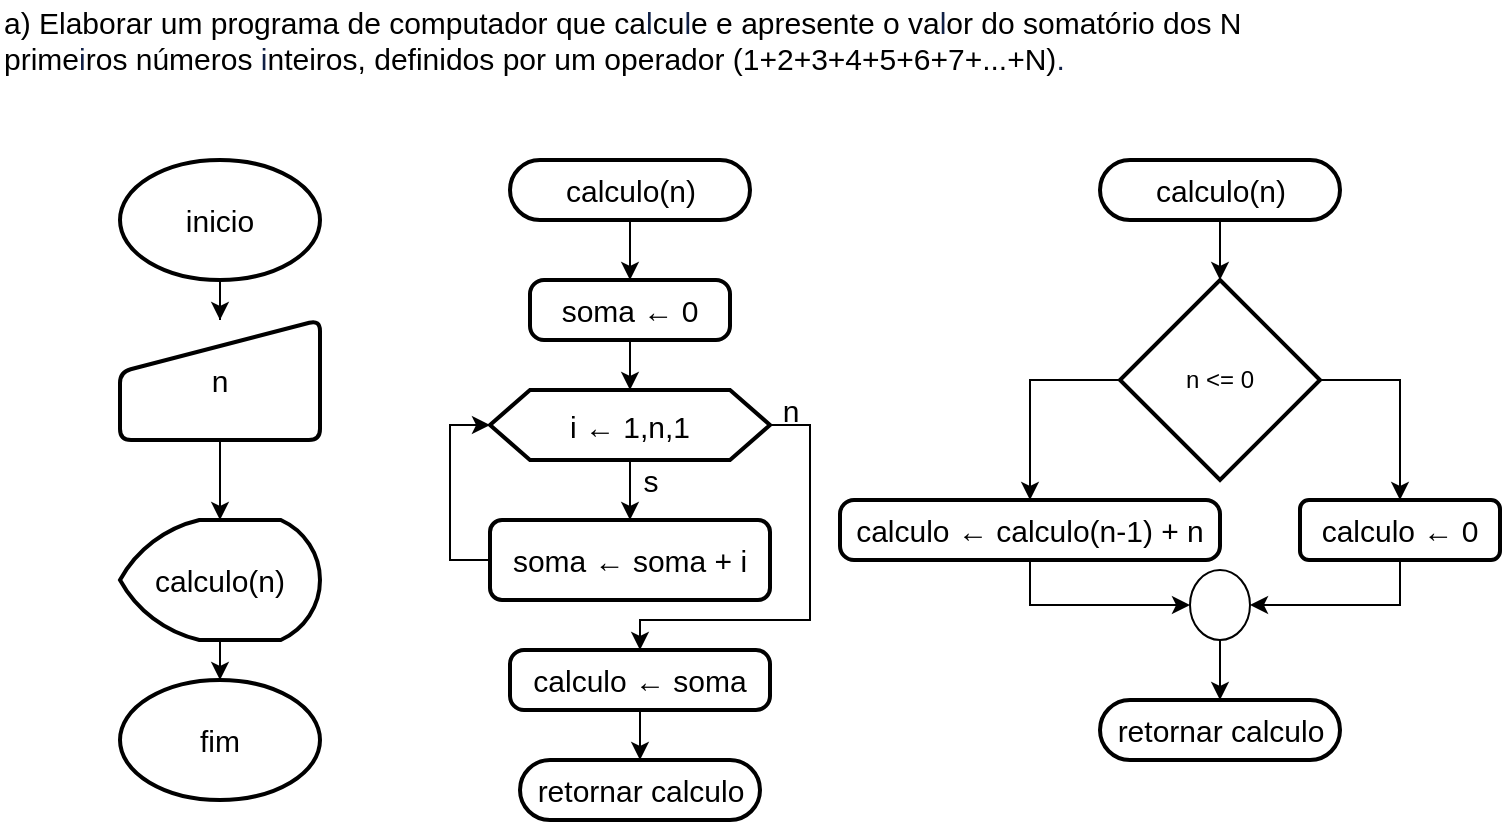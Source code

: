 <mxfile version="19.0.3" type="device"><diagram id="dK5LuMPrybZhbVXWX76m" name="Página-1"><mxGraphModel dx="1422" dy="865" grid="1" gridSize="10" guides="1" tooltips="1" connect="1" arrows="1" fold="1" page="1" pageScale="1" pageWidth="827" pageHeight="1169" math="0" shadow="0"><root><mxCell id="0"/><mxCell id="1" parent="0"/><mxCell id="H5reK4c3Yo_BoErTUfAm-2" value="&lt;span class=&quot;fontstyle0&quot; style=&quot;font-size: 15px;&quot;&gt;a) Elaborar um programa de computador que ca&lt;/span&gt;&lt;span style=&quot;color: rgb(16, 32, 70); font-size: 15px;&quot; class=&quot;fontstyle0&quot;&gt;l&lt;/span&gt;&lt;span class=&quot;fontstyle0&quot; style=&quot;font-size: 15px;&quot;&gt;cu&lt;/span&gt;&lt;span style=&quot;color: rgb(16, 32, 70); font-size: 15px;&quot; class=&quot;fontstyle0&quot;&gt;l&lt;/span&gt;&lt;span class=&quot;fontstyle0&quot; style=&quot;font-size: 15px;&quot;&gt;e e apresente o va&lt;/span&gt;&lt;span style=&quot;color: rgb(16, 32, 70); font-size: 15px;&quot; class=&quot;fontstyle0&quot;&gt;l&lt;/span&gt;&lt;span class=&quot;fontstyle0&quot; style=&quot;font-size: 15px;&quot;&gt;or do somatório dos N&lt;br style=&quot;font-size: 15px;&quot;&gt;prime&lt;/span&gt;&lt;span style=&quot;color: rgb(16, 32, 70); font-size: 15px;&quot; class=&quot;fontstyle0&quot;&gt;i&lt;/span&gt;&lt;span class=&quot;fontstyle0&quot; style=&quot;font-size: 15px;&quot;&gt;ros números &lt;/span&gt;&lt;span style=&quot;color: rgb(16, 32, 70); font-size: 15px;&quot; class=&quot;fontstyle0&quot;&gt;i&lt;/span&gt;&lt;span class=&quot;fontstyle0&quot; style=&quot;font-size: 15px;&quot;&gt;nteiros, definidos por um operador (1+2+3+4+5+6+7+...+N)&lt;/span&gt;&lt;span style=&quot;color: rgb(16, 32, 70); font-size: 15px;&quot; class=&quot;fontstyle0&quot;&gt;.&lt;/span&gt; " style="text;html=1;align=left;verticalAlign=middle;resizable=0;points=[];autosize=1;strokeColor=none;fillColor=none;fontSize=15;" vertex="1" parent="1"><mxGeometry width="630" height="40" as="geometry"/></mxCell><mxCell id="H5reK4c3Yo_BoErTUfAm-3" value="" style="edgeStyle=orthogonalEdgeStyle;rounded=0;orthogonalLoop=1;jettySize=auto;html=1;fontSize=15;" edge="1" parent="1" source="H5reK4c3Yo_BoErTUfAm-4" target="H5reK4c3Yo_BoErTUfAm-11"><mxGeometry relative="1" as="geometry"/></mxCell><mxCell id="H5reK4c3Yo_BoErTUfAm-4" value="calculo(n)" style="html=1;dashed=0;whitespace=wrap;shape=mxgraph.dfd.start;fontSize=15;strokeWidth=2;" vertex="1" parent="1"><mxGeometry x="255" y="80" width="120" height="30" as="geometry"/></mxCell><mxCell id="H5reK4c3Yo_BoErTUfAm-5" value="" style="edgeStyle=orthogonalEdgeStyle;rounded=0;orthogonalLoop=1;jettySize=auto;html=1;fontSize=15;" edge="1" parent="1" source="H5reK4c3Yo_BoErTUfAm-7" target="H5reK4c3Yo_BoErTUfAm-9"><mxGeometry relative="1" as="geometry"/></mxCell><mxCell id="H5reK4c3Yo_BoErTUfAm-25" style="edgeStyle=orthogonalEdgeStyle;rounded=0;orthogonalLoop=1;jettySize=auto;html=1;exitX=1;exitY=0.5;exitDx=0;exitDy=0;" edge="1" parent="1" source="H5reK4c3Yo_BoErTUfAm-7" target="H5reK4c3Yo_BoErTUfAm-24"><mxGeometry relative="1" as="geometry"><Array as="points"><mxPoint x="405" y="213"/><mxPoint x="405" y="310"/><mxPoint x="320" y="310"/></Array></mxGeometry></mxCell><mxCell id="H5reK4c3Yo_BoErTUfAm-7" value="i ← 1,n,1" style="shape=hexagon;perimeter=hexagonPerimeter2;whiteSpace=wrap;html=1;fixedSize=1;fontSize=15;dashed=0;strokeWidth=2;" vertex="1" parent="1"><mxGeometry x="245" y="195" width="140" height="35" as="geometry"/></mxCell><mxCell id="H5reK4c3Yo_BoErTUfAm-8" style="edgeStyle=orthogonalEdgeStyle;rounded=0;orthogonalLoop=1;jettySize=auto;html=1;exitX=0;exitY=0.5;exitDx=0;exitDy=0;entryX=0;entryY=0.5;entryDx=0;entryDy=0;fontSize=15;" edge="1" parent="1" source="H5reK4c3Yo_BoErTUfAm-9" target="H5reK4c3Yo_BoErTUfAm-7"><mxGeometry relative="1" as="geometry"/></mxCell><mxCell id="H5reK4c3Yo_BoErTUfAm-9" value="soma ← soma + i" style="rounded=1;whiteSpace=wrap;html=1;fontSize=15;dashed=0;strokeWidth=2;" vertex="1" parent="1"><mxGeometry x="245" y="260" width="140" height="40" as="geometry"/></mxCell><mxCell id="H5reK4c3Yo_BoErTUfAm-10" value="" style="edgeStyle=orthogonalEdgeStyle;rounded=0;orthogonalLoop=1;jettySize=auto;html=1;fontSize=15;" edge="1" parent="1" source="H5reK4c3Yo_BoErTUfAm-11" target="H5reK4c3Yo_BoErTUfAm-7"><mxGeometry relative="1" as="geometry"/></mxCell><mxCell id="H5reK4c3Yo_BoErTUfAm-11" value="soma ← 0" style="rounded=1;whiteSpace=wrap;html=1;absoluteArcSize=1;arcSize=14;strokeWidth=2;fontSize=15;" vertex="1" parent="1"><mxGeometry x="265" y="140" width="100" height="30" as="geometry"/></mxCell><mxCell id="H5reK4c3Yo_BoErTUfAm-12" value="s" style="text;html=1;align=center;verticalAlign=middle;resizable=0;points=[];autosize=1;strokeColor=none;fillColor=none;fontSize=15;" vertex="1" parent="1"><mxGeometry x="315" y="230" width="20" height="20" as="geometry"/></mxCell><mxCell id="H5reK4c3Yo_BoErTUfAm-13" value="" style="edgeStyle=orthogonalEdgeStyle;rounded=0;orthogonalLoop=1;jettySize=auto;html=1;" edge="1" parent="1" source="H5reK4c3Yo_BoErTUfAm-14" target="H5reK4c3Yo_BoErTUfAm-19"><mxGeometry relative="1" as="geometry"/></mxCell><mxCell id="H5reK4c3Yo_BoErTUfAm-14" value="calculo(n)" style="strokeWidth=2;html=1;shape=mxgraph.flowchart.display;whiteSpace=wrap;fontSize=15;" vertex="1" parent="1"><mxGeometry x="60" y="260" width="100" height="60" as="geometry"/></mxCell><mxCell id="H5reK4c3Yo_BoErTUfAm-15" value="n" style="text;html=1;align=center;verticalAlign=middle;resizable=0;points=[];autosize=1;strokeColor=none;fillColor=none;fontSize=15;" vertex="1" parent="1"><mxGeometry x="385" y="195" width="20" height="20" as="geometry"/></mxCell><mxCell id="H5reK4c3Yo_BoErTUfAm-16" value="retornar calculo" style="html=1;dashed=0;whitespace=wrap;shape=mxgraph.dfd.start;fontSize=15;strokeWidth=2;" vertex="1" parent="1"><mxGeometry x="260" y="380" width="120" height="30" as="geometry"/></mxCell><mxCell id="H5reK4c3Yo_BoErTUfAm-17" value="" style="edgeStyle=orthogonalEdgeStyle;rounded=0;orthogonalLoop=1;jettySize=auto;html=1;fontSize=15;" edge="1" parent="1" source="H5reK4c3Yo_BoErTUfAm-18" target="H5reK4c3Yo_BoErTUfAm-21"><mxGeometry relative="1" as="geometry"/></mxCell><mxCell id="H5reK4c3Yo_BoErTUfAm-18" value="inicio" style="strokeWidth=2;html=1;shape=mxgraph.flowchart.start_1;whiteSpace=wrap;fontSize=15;" vertex="1" parent="1"><mxGeometry x="60" y="80" width="100" height="60" as="geometry"/></mxCell><mxCell id="H5reK4c3Yo_BoErTUfAm-19" value="fim" style="strokeWidth=2;html=1;shape=mxgraph.flowchart.start_1;whiteSpace=wrap;fontSize=15;" vertex="1" parent="1"><mxGeometry x="60" y="340" width="100" height="60" as="geometry"/></mxCell><mxCell id="H5reK4c3Yo_BoErTUfAm-27" value="" style="edgeStyle=orthogonalEdgeStyle;rounded=0;orthogonalLoop=1;jettySize=auto;html=1;" edge="1" parent="1" source="H5reK4c3Yo_BoErTUfAm-21" target="H5reK4c3Yo_BoErTUfAm-14"><mxGeometry relative="1" as="geometry"/></mxCell><mxCell id="H5reK4c3Yo_BoErTUfAm-21" value="n" style="html=1;strokeWidth=2;shape=manualInput;whiteSpace=wrap;rounded=1;size=26;arcSize=11;fontSize=15;" vertex="1" parent="1"><mxGeometry x="60" y="160" width="100" height="60" as="geometry"/></mxCell><mxCell id="H5reK4c3Yo_BoErTUfAm-26" value="" style="edgeStyle=orthogonalEdgeStyle;rounded=0;orthogonalLoop=1;jettySize=auto;html=1;" edge="1" parent="1" source="H5reK4c3Yo_BoErTUfAm-24" target="H5reK4c3Yo_BoErTUfAm-16"><mxGeometry relative="1" as="geometry"/></mxCell><mxCell id="H5reK4c3Yo_BoErTUfAm-24" value="calculo ← soma" style="rounded=1;whiteSpace=wrap;html=1;absoluteArcSize=1;arcSize=14;strokeWidth=2;fontSize=15;" vertex="1" parent="1"><mxGeometry x="255" y="325" width="130" height="30" as="geometry"/></mxCell><mxCell id="H5reK4c3Yo_BoErTUfAm-45" value="" style="edgeStyle=orthogonalEdgeStyle;rounded=0;orthogonalLoop=1;jettySize=auto;html=1;" edge="1" parent="1" source="H5reK4c3Yo_BoErTUfAm-29" target="H5reK4c3Yo_BoErTUfAm-42"><mxGeometry relative="1" as="geometry"/></mxCell><mxCell id="H5reK4c3Yo_BoErTUfAm-29" value="calculo(n)" style="html=1;dashed=0;whitespace=wrap;shape=mxgraph.dfd.start;fontSize=15;strokeWidth=2;" vertex="1" parent="1"><mxGeometry x="550" y="80" width="120" height="30" as="geometry"/></mxCell><mxCell id="H5reK4c3Yo_BoErTUfAm-47" style="edgeStyle=orthogonalEdgeStyle;rounded=0;orthogonalLoop=1;jettySize=auto;html=1;exitX=0.5;exitY=1;exitDx=0;exitDy=0;entryX=1;entryY=0.5;entryDx=0;entryDy=0;entryPerimeter=0;" edge="1" parent="1" source="H5reK4c3Yo_BoErTUfAm-34" target="H5reK4c3Yo_BoErTUfAm-46"><mxGeometry relative="1" as="geometry"/></mxCell><mxCell id="H5reK4c3Yo_BoErTUfAm-34" value="calculo ← 0" style="rounded=1;whiteSpace=wrap;html=1;fontSize=15;dashed=0;strokeWidth=2;" vertex="1" parent="1"><mxGeometry x="650" y="250" width="100" height="30" as="geometry"/></mxCell><mxCell id="H5reK4c3Yo_BoErTUfAm-39" value="retornar calculo" style="html=1;dashed=0;whitespace=wrap;shape=mxgraph.dfd.start;fontSize=15;strokeWidth=2;" vertex="1" parent="1"><mxGeometry x="550" y="350" width="120" height="30" as="geometry"/></mxCell><mxCell id="H5reK4c3Yo_BoErTUfAm-48" style="edgeStyle=orthogonalEdgeStyle;rounded=0;orthogonalLoop=1;jettySize=auto;html=1;exitX=0.5;exitY=1;exitDx=0;exitDy=0;entryX=0;entryY=0.5;entryDx=0;entryDy=0;entryPerimeter=0;" edge="1" parent="1" source="H5reK4c3Yo_BoErTUfAm-41" target="H5reK4c3Yo_BoErTUfAm-46"><mxGeometry relative="1" as="geometry"/></mxCell><mxCell id="H5reK4c3Yo_BoErTUfAm-41" value="calculo ← calculo(n-1) + n" style="rounded=1;whiteSpace=wrap;html=1;absoluteArcSize=1;arcSize=14;strokeWidth=2;fontSize=15;" vertex="1" parent="1"><mxGeometry x="420" y="250" width="190" height="30" as="geometry"/></mxCell><mxCell id="H5reK4c3Yo_BoErTUfAm-43" style="edgeStyle=orthogonalEdgeStyle;rounded=0;orthogonalLoop=1;jettySize=auto;html=1;exitX=1;exitY=0.5;exitDx=0;exitDy=0;exitPerimeter=0;" edge="1" parent="1" source="H5reK4c3Yo_BoErTUfAm-42" target="H5reK4c3Yo_BoErTUfAm-34"><mxGeometry relative="1" as="geometry"/></mxCell><mxCell id="H5reK4c3Yo_BoErTUfAm-44" style="edgeStyle=orthogonalEdgeStyle;rounded=0;orthogonalLoop=1;jettySize=auto;html=1;exitX=0;exitY=0.5;exitDx=0;exitDy=0;exitPerimeter=0;" edge="1" parent="1" source="H5reK4c3Yo_BoErTUfAm-42" target="H5reK4c3Yo_BoErTUfAm-41"><mxGeometry relative="1" as="geometry"/></mxCell><mxCell id="H5reK4c3Yo_BoErTUfAm-42" value="n &amp;lt;= 0" style="strokeWidth=2;html=1;shape=mxgraph.flowchart.decision;whiteSpace=wrap;" vertex="1" parent="1"><mxGeometry x="560" y="140" width="100" height="100" as="geometry"/></mxCell><mxCell id="H5reK4c3Yo_BoErTUfAm-50" value="" style="edgeStyle=orthogonalEdgeStyle;rounded=0;orthogonalLoop=1;jettySize=auto;html=1;" edge="1" parent="1" source="H5reK4c3Yo_BoErTUfAm-46" target="H5reK4c3Yo_BoErTUfAm-39"><mxGeometry relative="1" as="geometry"/></mxCell><mxCell id="H5reK4c3Yo_BoErTUfAm-46" value="" style="verticalLabelPosition=bottom;verticalAlign=top;html=1;shape=mxgraph.flowchart.on-page_reference;" vertex="1" parent="1"><mxGeometry x="595" y="285" width="30" height="35" as="geometry"/></mxCell></root></mxGraphModel></diagram></mxfile>